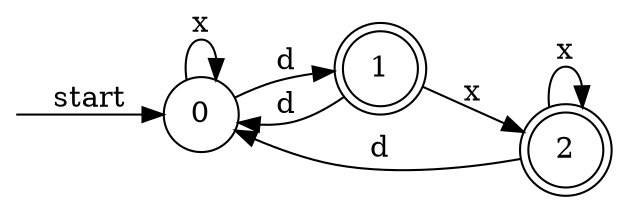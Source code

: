 digraph dfa {
    rankdir = LR;
    node [shape = circle];
    __start [style = invis, shape = point];
    __start -> "0" [ label = "start" ];
    node [shape = doublecircle]; "1" "2"
    node [shape = circle];
    "0" -> "0" [ label = "x" ];
    "0" -> "1" [ label = "d" ];
    "1" -> "2" [ label = "x" ];
    "1" -> "0" [ label = "d" ];
    "2" -> "2" [ label = "x" ];
    "2" -> "0" [ label = "d" ];
}

